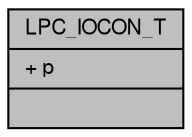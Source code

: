digraph "LPC_IOCON_T"
{
  edge [fontname="FreeSans",fontsize="10",labelfontname="FreeSans",labelfontsize="10"];
  node [fontname="FreeSans",fontsize="10",shape=record];
  Node1 [label="{LPC_IOCON_T\n|+ p\l|}",height=0.2,width=0.4,color="black", fillcolor="grey75", style="filled", fontcolor="black"];
}

